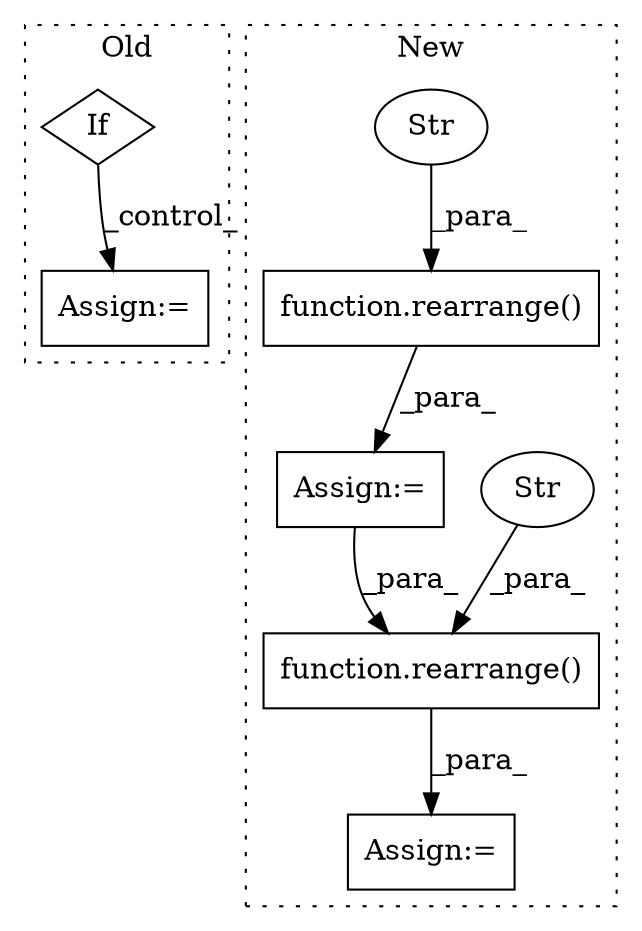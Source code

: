 digraph G {
subgraph cluster0 {
1 [label="If" a="96" s="4412" l="3" shape="diamond"];
6 [label="Assign:=" a="68" s="4728" l="3" shape="box"];
label = "Old";
style="dotted";
}
subgraph cluster1 {
2 [label="function.rearrange()" a="75" s="5082,5121" l="10,17" shape="box"];
3 [label="Str" a="66" s="5097" l="24" shape="ellipse"];
4 [label="Assign:=" a="68" s="4788" l="3" shape="box"];
5 [label="Assign:=" a="68" s="5079" l="3" shape="box"];
7 [label="function.rearrange()" a="75" s="4791,4828" l="10,17" shape="box"];
8 [label="Str" a="66" s="4804" l="24" shape="ellipse"];
label = "New";
style="dotted";
}
1 -> 6 [label="_control_"];
2 -> 5 [label="_para_"];
3 -> 2 [label="_para_"];
4 -> 2 [label="_para_"];
7 -> 4 [label="_para_"];
8 -> 7 [label="_para_"];
}